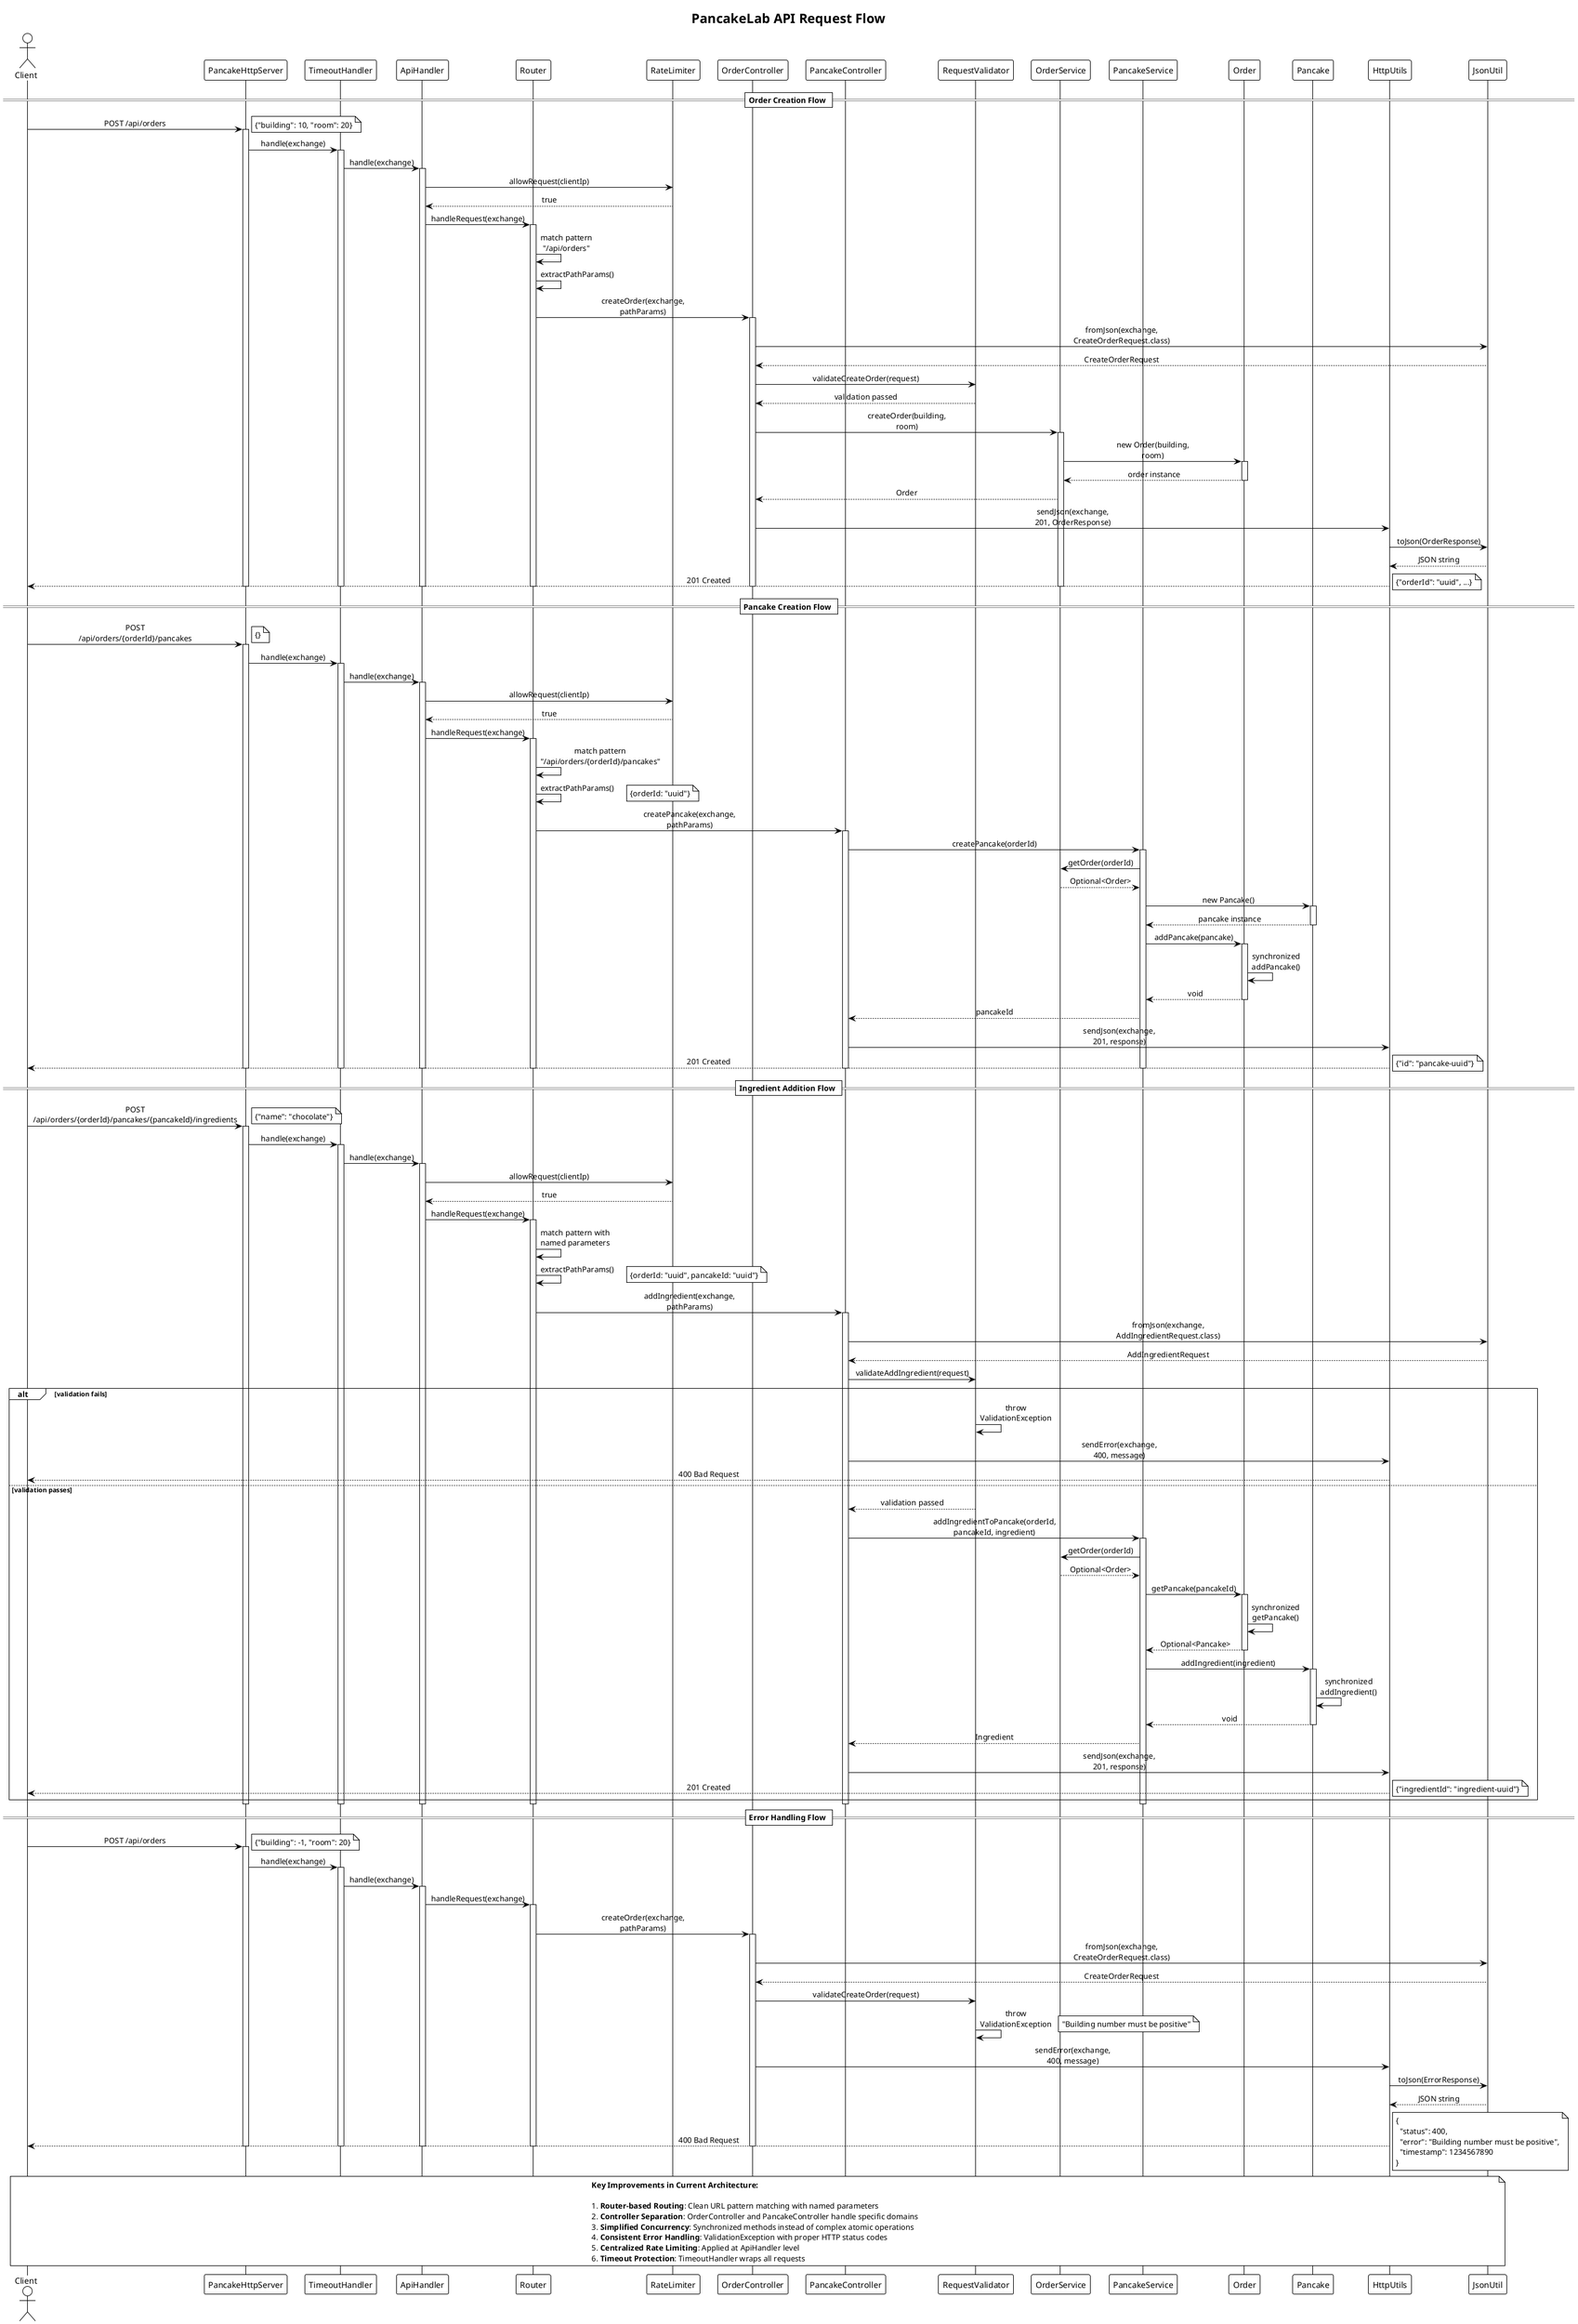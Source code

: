 @startuml PancakeLab_API_Sequence_Diagram

!theme plain
skinparam sequenceMessageAlign center
skinparam maxMessageSize 150

title PancakeLab API Request Flow

actor Client
participant "PancakeHttpServer" as Server
participant "TimeoutHandler" as Timeout
participant "ApiHandler" as API
participant "Router" as Router
participant "RateLimiter" as RateLimit
participant "OrderController" as OrderCtrl
participant "PancakeController" as PancakeCtrl
participant "RequestValidator" as Validator
participant "OrderService" as OrderSvc
participant "PancakeService" as PancakeSvc
participant "Order" as Order
participant "Pancake" as Pancake
participant "HttpUtils" as Utils
participant "JsonUtil" as JSON

== Order Creation Flow ==
Client -> Server: POST /api/orders
note right: {"building": 10, "room": 20}
activate Server

Server -> Timeout: handle(exchange)
activate Timeout

Timeout -> API: handle(exchange)
activate API

API -> RateLimit: allowRequest(clientIp)
RateLimit --> API: true

API -> Router: handleRequest(exchange)
activate Router

Router -> Router: match pattern "/api/orders"
Router -> Router: extractPathParams()
Router -> OrderCtrl: createOrder(exchange, pathParams)
activate OrderCtrl

OrderCtrl -> JSON: fromJson(exchange, CreateOrderRequest.class)
JSON --> OrderCtrl: CreateOrderRequest

OrderCtrl -> Validator: validateCreateOrder(request)
Validator --> OrderCtrl: validation passed

OrderCtrl -> OrderSvc: createOrder(building, room)
activate OrderSvc

OrderSvc -> Order: new Order(building, room)
activate Order
Order --> OrderSvc: order instance
deactivate Order

OrderSvc --> OrderCtrl: Order

OrderCtrl -> Utils: sendJson(exchange, 201, OrderResponse)
Utils -> JSON: toJson(OrderResponse)
JSON --> Utils: JSON string
Utils --> Client: 201 Created
note right: {"orderId": "uuid", ...}

deactivate OrderCtrl
deactivate OrderSvc
deactivate Router
deactivate API
deactivate Timeout
deactivate Server

== Pancake Creation Flow ==
Client -> Server: POST /api/orders/{orderId}/pancakes
note right: {}
activate Server

Server -> Timeout: handle(exchange)
activate Timeout

Timeout -> API: handle(exchange)
activate API

API -> RateLimit: allowRequest(clientIp)
RateLimit --> API: true

API -> Router: handleRequest(exchange)
activate Router

Router -> Router: match pattern "/api/orders/{orderId}/pancakes"
Router -> Router: extractPathParams()
note right: {orderId: "uuid"}
Router -> PancakeCtrl: createPancake(exchange, pathParams)
activate PancakeCtrl

PancakeCtrl -> PancakeSvc: createPancake(orderId)
activate PancakeSvc

PancakeSvc -> OrderSvc: getOrder(orderId)
OrderSvc --> PancakeSvc: Optional<Order>

PancakeSvc -> Pancake: new Pancake()
activate Pancake
Pancake --> PancakeSvc: pancake instance
deactivate Pancake

PancakeSvc -> Order: addPancake(pancake)
activate Order
Order -> Order: synchronized addPancake()
Order --> PancakeSvc: void
deactivate Order

PancakeSvc --> PancakeCtrl: pancakeId

PancakeCtrl -> Utils: sendJson(exchange, 201, response)
Utils --> Client: 201 Created
note right: {"id": "pancake-uuid"}

deactivate PancakeCtrl
deactivate PancakeSvc
deactivate Router
deactivate API
deactivate Timeout
deactivate Server

== Ingredient Addition Flow ==
Client -> Server: POST /api/orders/{orderId}/pancakes/{pancakeId}/ingredients
note right: {"name": "chocolate"}
activate Server

Server -> Timeout: handle(exchange)
activate Timeout

Timeout -> API: handle(exchange)
activate API

API -> RateLimit: allowRequest(clientIp)
RateLimit --> API: true

API -> Router: handleRequest(exchange)
activate Router

Router -> Router: match pattern with named parameters
Router -> Router: extractPathParams()
note right: {orderId: "uuid", pancakeId: "uuid"}
Router -> PancakeCtrl: addIngredient(exchange, pathParams)
activate PancakeCtrl

PancakeCtrl -> JSON: fromJson(exchange, AddIngredientRequest.class)
JSON --> PancakeCtrl: AddIngredientRequest

PancakeCtrl -> Validator: validateAddIngredient(request)

alt validation fails
    Validator -> Validator: throw ValidationException
    PancakeCtrl -> Utils: sendError(exchange, 400, message)
    Utils --> Client: 400 Bad Request
else validation passes
    Validator --> PancakeCtrl: validation passed

    PancakeCtrl -> PancakeSvc: addIngredientToPancake(orderId, pancakeId, ingredient)
    activate PancakeSvc

    PancakeSvc -> OrderSvc: getOrder(orderId)
    OrderSvc --> PancakeSvc: Optional<Order>

    PancakeSvc -> Order: getPancake(pancakeId)
    activate Order
    Order -> Order: synchronized getPancake()
    Order --> PancakeSvc: Optional<Pancake>
    deactivate Order

    PancakeSvc -> Pancake: addIngredient(ingredient)
    activate Pancake
    Pancake -> Pancake: synchronized addIngredient()
    Pancake --> PancakeSvc: void
    deactivate Pancake

    PancakeSvc --> PancakeCtrl: Ingredient

    PancakeCtrl -> Utils: sendJson(exchange, 201, response)
    Utils --> Client: 201 Created
    note right: {"ingredientId": "ingredient-uuid"}
end

deactivate PancakeCtrl
deactivate PancakeSvc
deactivate Router
deactivate API
deactivate Timeout
deactivate Server

== Error Handling Flow ==
Client -> Server: POST /api/orders
note right: {"building": -1, "room": 20}
activate Server

Server -> Timeout: handle(exchange)
activate Timeout

Timeout -> API: handle(exchange)
activate API

API -> Router: handleRequest(exchange)
activate Router

Router -> OrderCtrl: createOrder(exchange, pathParams)
activate OrderCtrl

OrderCtrl -> JSON: fromJson(exchange, CreateOrderRequest.class)
JSON --> OrderCtrl: CreateOrderRequest

OrderCtrl -> Validator: validateCreateOrder(request)
Validator -> Validator: throw ValidationException
note right: "Building number must be positive"

OrderCtrl -> Utils: sendError(exchange, 400, message)
Utils -> JSON: toJson(ErrorResponse)
JSON --> Utils: JSON string
Utils --> Client: 400 Bad Request
note right
  {
    "status": 400,
    "error": "Building number must be positive",
    "timestamp": 1234567890
  }
end note

deactivate OrderCtrl
deactivate Router
deactivate API
deactivate Timeout
deactivate Server

note over Client, JSON
  **Key Improvements in Current Architecture:**

  1. **Router-based Routing**: Clean URL pattern matching with named parameters
  2. **Controller Separation**: OrderController and PancakeController handle specific domains
  3. **Simplified Concurrency**: Synchronized methods instead of complex atomic operations
  4. **Consistent Error Handling**: ValidationException with proper HTTP status codes
  5. **Centralized Rate Limiting**: Applied at ApiHandler level
  6. **Timeout Protection**: TimeoutHandler wraps all requests
end note

@enduml

